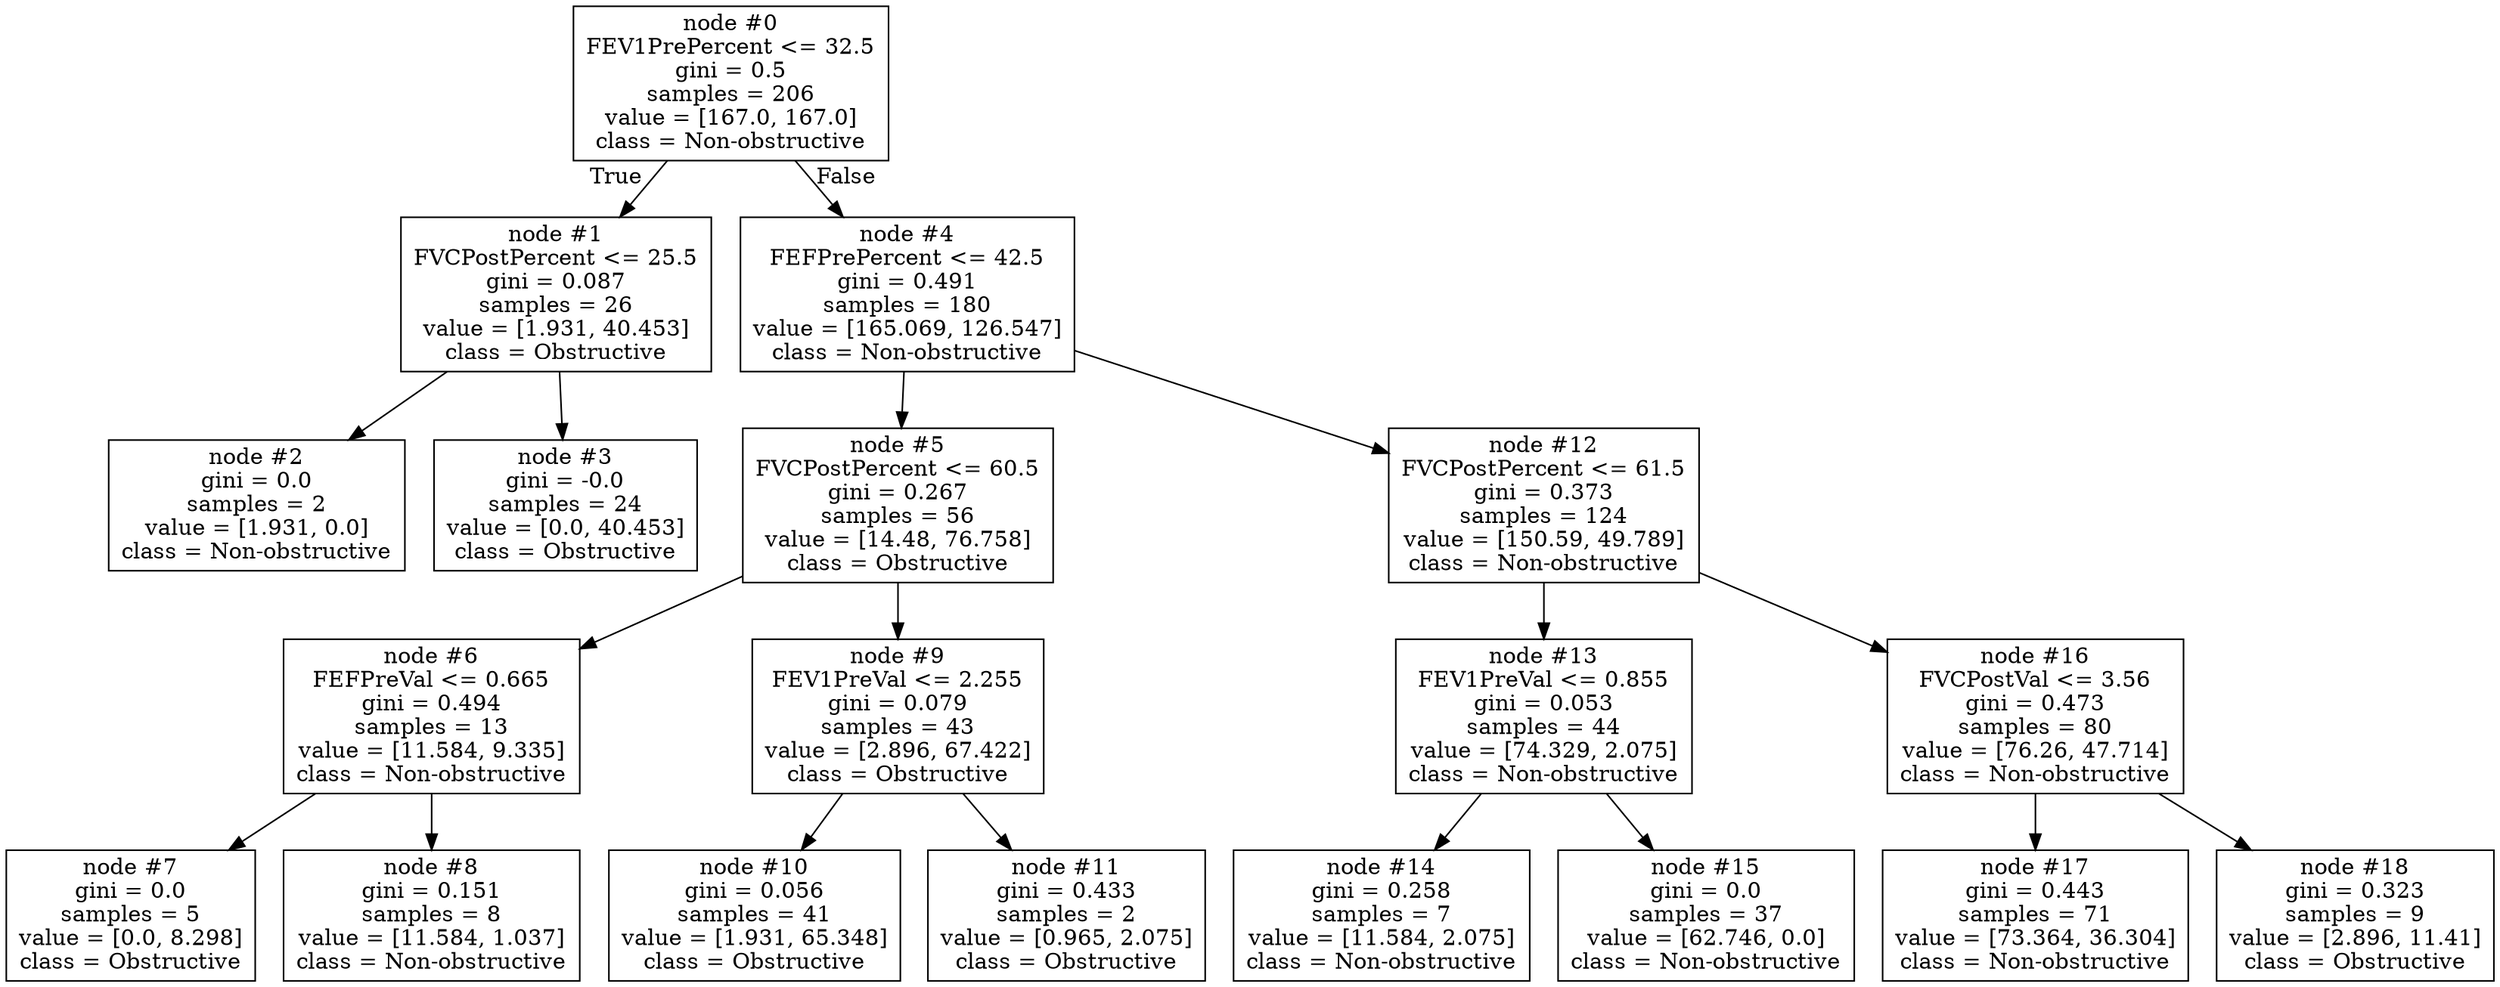 digraph Tree {
node [shape=box] ;
0 [label="node #0\nFEV1PrePercent <= 32.5\ngini = 0.5\nsamples = 206\nvalue = [167.0, 167.0]\nclass = Non-obstructive"] ;
1 [label="node #1\nFVCPostPercent <= 25.5\ngini = 0.087\nsamples = 26\nvalue = [1.931, 40.453]\nclass = Obstructive"] ;
0 -> 1 [labeldistance=2.5, labelangle=45, headlabel="True"] ;
2 [label="node #2\ngini = 0.0\nsamples = 2\nvalue = [1.931, 0.0]\nclass = Non-obstructive"] ;
1 -> 2 ;
3 [label="node #3\ngini = -0.0\nsamples = 24\nvalue = [0.0, 40.453]\nclass = Obstructive"] ;
1 -> 3 ;
4 [label="node #4\nFEFPrePercent <= 42.5\ngini = 0.491\nsamples = 180\nvalue = [165.069, 126.547]\nclass = Non-obstructive"] ;
0 -> 4 [labeldistance=2.5, labelangle=-45, headlabel="False"] ;
5 [label="node #5\nFVCPostPercent <= 60.5\ngini = 0.267\nsamples = 56\nvalue = [14.48, 76.758]\nclass = Obstructive"] ;
4 -> 5 ;
6 [label="node #6\nFEFPreVal <= 0.665\ngini = 0.494\nsamples = 13\nvalue = [11.584, 9.335]\nclass = Non-obstructive"] ;
5 -> 6 ;
7 [label="node #7\ngini = 0.0\nsamples = 5\nvalue = [0.0, 8.298]\nclass = Obstructive"] ;
6 -> 7 ;
8 [label="node #8\ngini = 0.151\nsamples = 8\nvalue = [11.584, 1.037]\nclass = Non-obstructive"] ;
6 -> 8 ;
9 [label="node #9\nFEV1PreVal <= 2.255\ngini = 0.079\nsamples = 43\nvalue = [2.896, 67.422]\nclass = Obstructive"] ;
5 -> 9 ;
10 [label="node #10\ngini = 0.056\nsamples = 41\nvalue = [1.931, 65.348]\nclass = Obstructive"] ;
9 -> 10 ;
11 [label="node #11\ngini = 0.433\nsamples = 2\nvalue = [0.965, 2.075]\nclass = Obstructive"] ;
9 -> 11 ;
12 [label="node #12\nFVCPostPercent <= 61.5\ngini = 0.373\nsamples = 124\nvalue = [150.59, 49.789]\nclass = Non-obstructive"] ;
4 -> 12 ;
13 [label="node #13\nFEV1PreVal <= 0.855\ngini = 0.053\nsamples = 44\nvalue = [74.329, 2.075]\nclass = Non-obstructive"] ;
12 -> 13 ;
14 [label="node #14\ngini = 0.258\nsamples = 7\nvalue = [11.584, 2.075]\nclass = Non-obstructive"] ;
13 -> 14 ;
15 [label="node #15\ngini = 0.0\nsamples = 37\nvalue = [62.746, 0.0]\nclass = Non-obstructive"] ;
13 -> 15 ;
16 [label="node #16\nFVCPostVal <= 3.56\ngini = 0.473\nsamples = 80\nvalue = [76.26, 47.714]\nclass = Non-obstructive"] ;
12 -> 16 ;
17 [label="node #17\ngini = 0.443\nsamples = 71\nvalue = [73.364, 36.304]\nclass = Non-obstructive"] ;
16 -> 17 ;
18 [label="node #18\ngini = 0.323\nsamples = 9\nvalue = [2.896, 11.41]\nclass = Obstructive"] ;
16 -> 18 ;
}